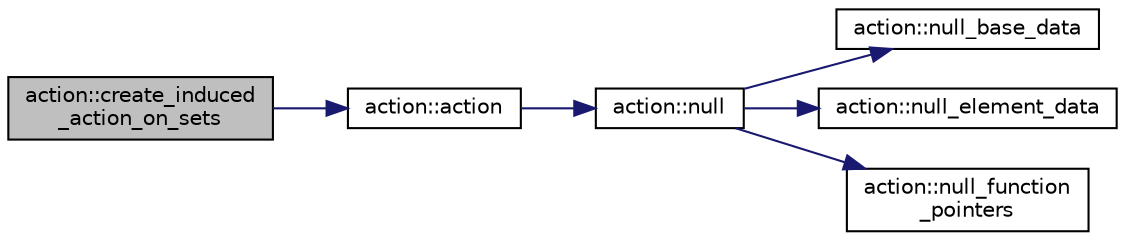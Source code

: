 digraph "action::create_induced_action_on_sets"
{
  edge [fontname="Helvetica",fontsize="10",labelfontname="Helvetica",labelfontsize="10"];
  node [fontname="Helvetica",fontsize="10",shape=record];
  rankdir="LR";
  Node2777 [label="action::create_induced\l_action_on_sets",height=0.2,width=0.4,color="black", fillcolor="grey75", style="filled", fontcolor="black"];
  Node2777 -> Node2778 [color="midnightblue",fontsize="10",style="solid",fontname="Helvetica"];
  Node2778 [label="action::action",height=0.2,width=0.4,color="black", fillcolor="white", style="filled",URL="$d2/d86/classaction.html#a108adb38ad362aeb55cf40b9de38bb16"];
  Node2778 -> Node2779 [color="midnightblue",fontsize="10",style="solid",fontname="Helvetica"];
  Node2779 [label="action::null",height=0.2,width=0.4,color="black", fillcolor="white", style="filled",URL="$d2/d86/classaction.html#af05ce222a97a1eff5f692b9193dee125"];
  Node2779 -> Node2780 [color="midnightblue",fontsize="10",style="solid",fontname="Helvetica"];
  Node2780 [label="action::null_base_data",height=0.2,width=0.4,color="black", fillcolor="white", style="filled",URL="$d2/d86/classaction.html#a09d62a3dd408d1c0704b380b26f72fb0"];
  Node2779 -> Node2781 [color="midnightblue",fontsize="10",style="solid",fontname="Helvetica"];
  Node2781 [label="action::null_element_data",height=0.2,width=0.4,color="black", fillcolor="white", style="filled",URL="$d2/d86/classaction.html#a90cd98bea15f55a3c25cb9c6b68685df"];
  Node2779 -> Node2782 [color="midnightblue",fontsize="10",style="solid",fontname="Helvetica"];
  Node2782 [label="action::null_function\l_pointers",height=0.2,width=0.4,color="black", fillcolor="white", style="filled",URL="$d2/d86/classaction.html#a1359d74a665e82a098fba5c1c1249dde"];
}

